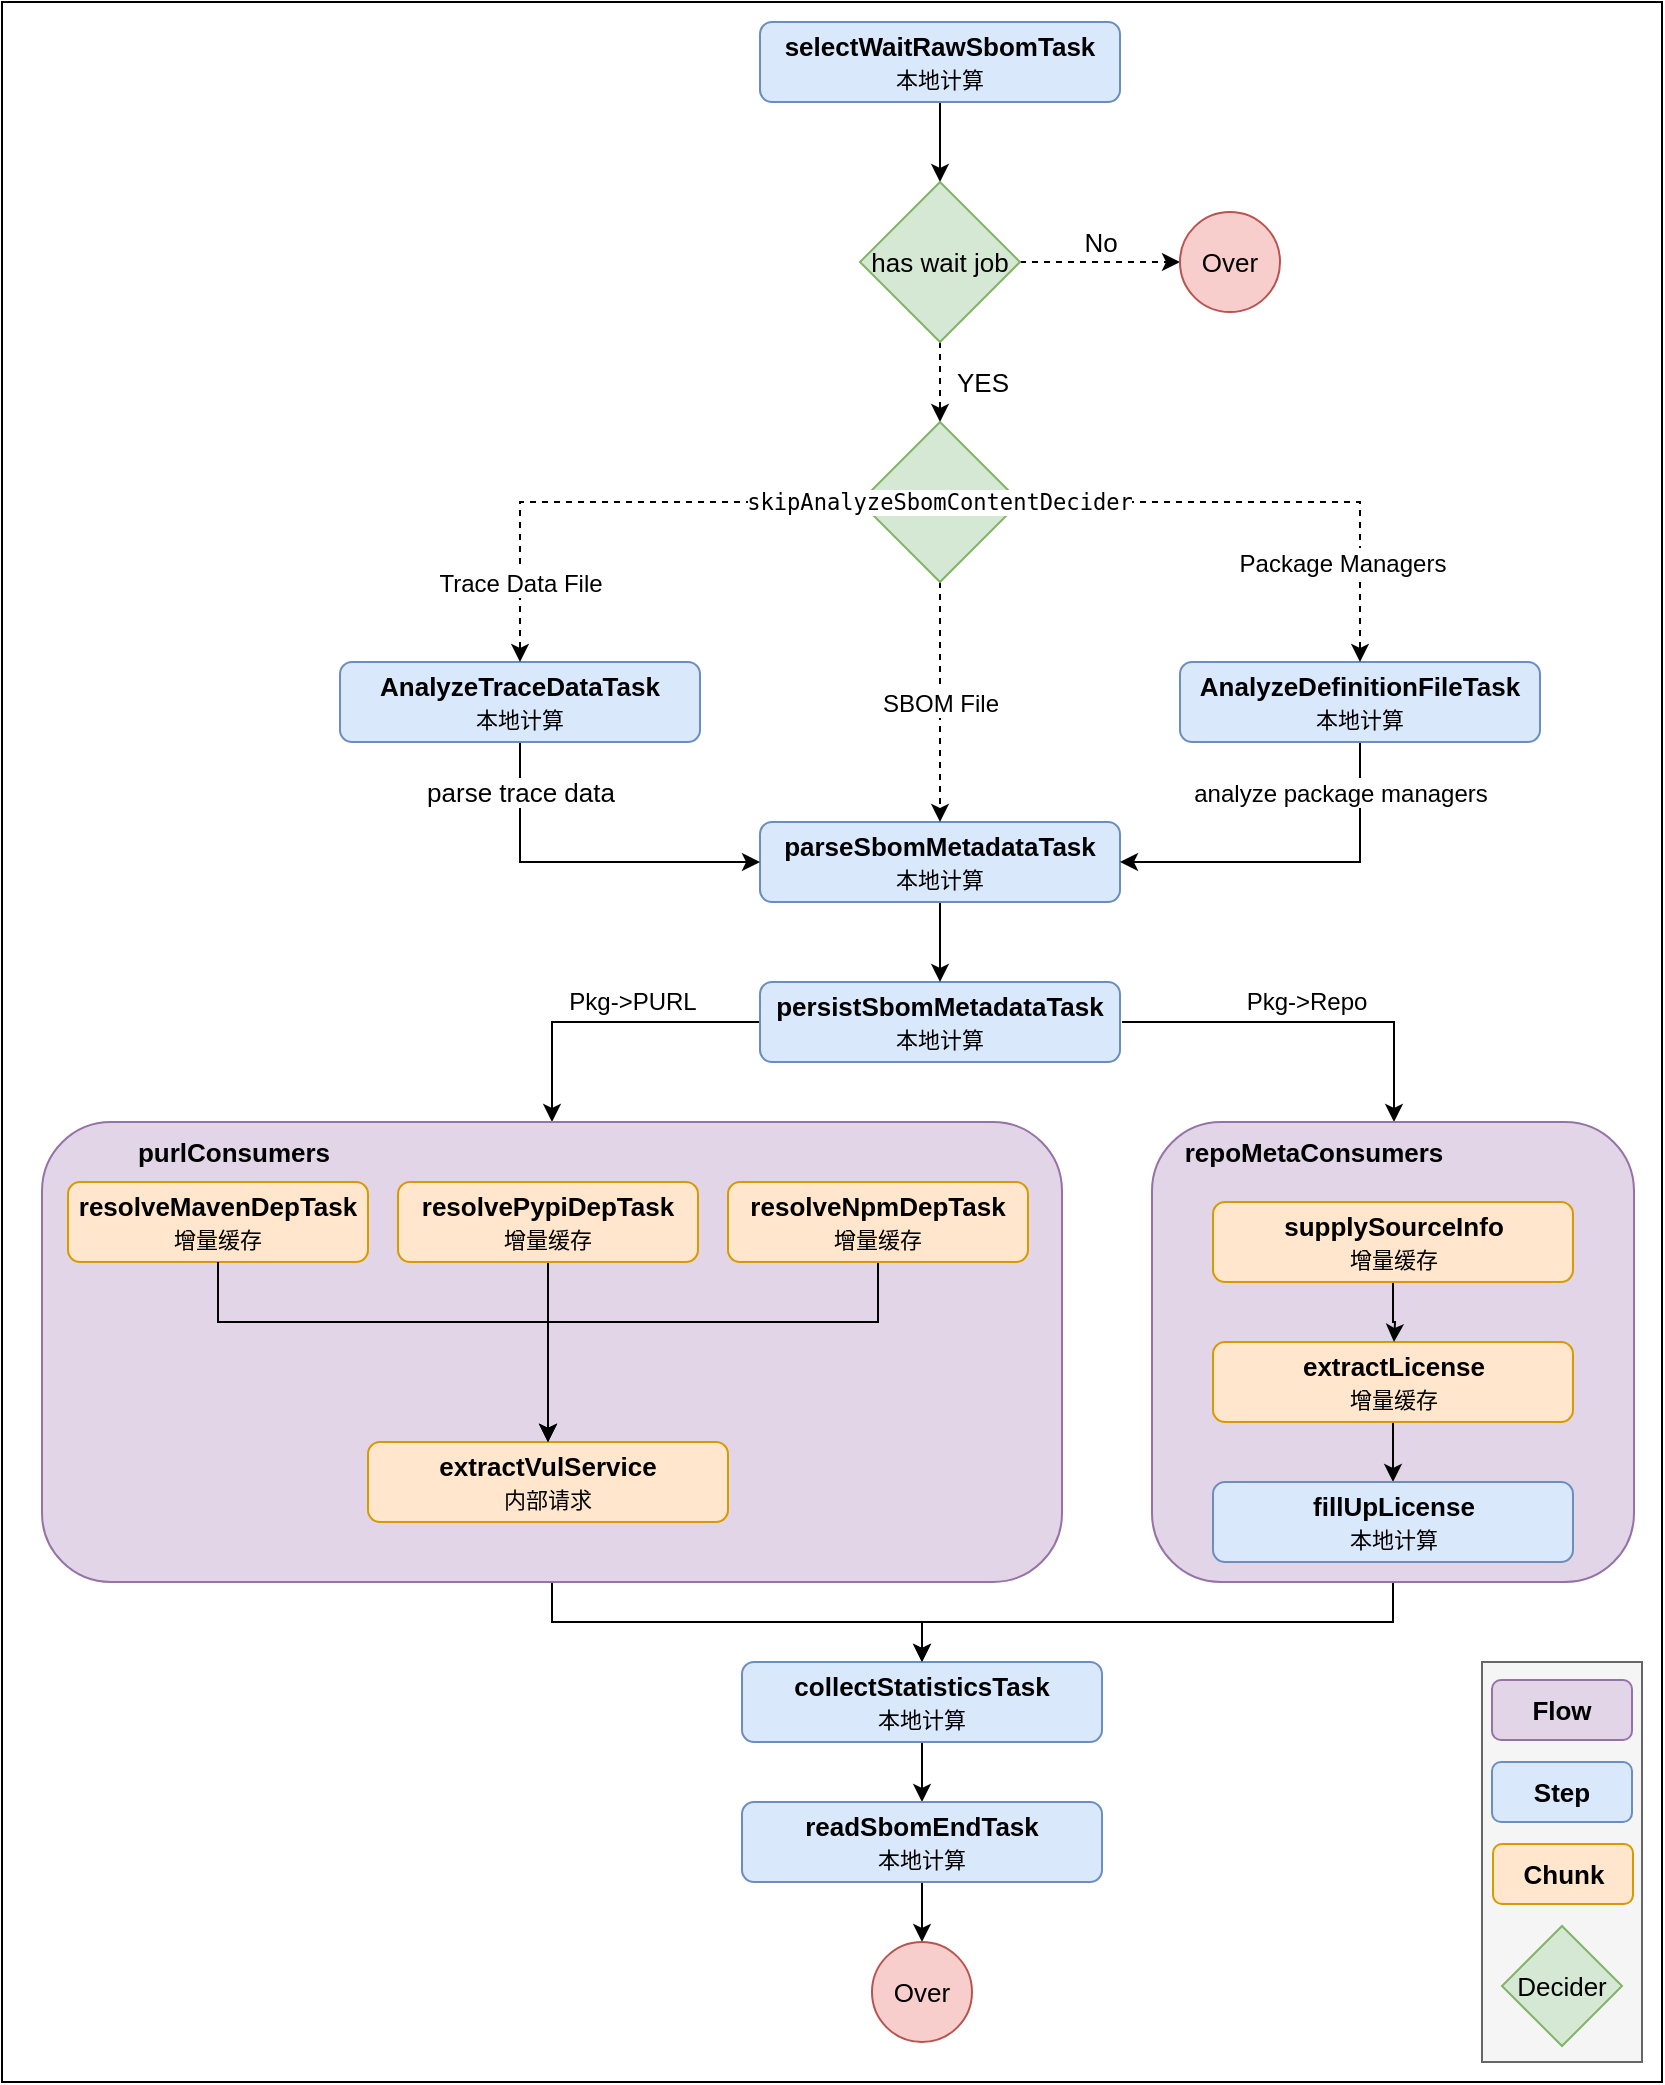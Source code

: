 <mxfile version="20.5.3" type="embed"><diagram id="M8MxXBrPchK3HFXcNhpn" name="Page-1"><mxGraphModel dx="1844" dy="505" grid="1" gridSize="10" guides="1" tooltips="1" connect="1" arrows="1" fold="1" page="1" pageScale="1" pageWidth="827" pageHeight="1169" math="0" shadow="0"><root><mxCell id="0"/><mxCell id="1" parent="0"/><mxCell id="147" value="" style="rounded=0;whiteSpace=wrap;html=1;" parent="1" vertex="1"><mxGeometry x="-750" width="830" height="1040" as="geometry"/></mxCell><mxCell id="90" style="edgeStyle=orthogonalEdgeStyle;rounded=0;orthogonalLoop=1;jettySize=auto;html=1;exitX=0.5;exitY=1;exitDx=0;exitDy=0;entryX=0.5;entryY=0;entryDx=0;entryDy=0;fontSize=13;" parent="1" source="91" target="94" edge="1"><mxGeometry relative="1" as="geometry"/></mxCell><mxCell id="91" value="selectWaitRawSbomTask&lt;br&gt;&lt;span style=&quot;font-size: 11px; font-weight: 400;&quot;&gt;本地计算&lt;/span&gt;" style="rounded=1;whiteSpace=wrap;html=1;fillColor=#dae8fc;strokeColor=#6c8ebf;fontSize=13;fontStyle=1" parent="1" vertex="1"><mxGeometry x="-371" y="10" width="180" height="40" as="geometry"/></mxCell><mxCell id="92" value="No" style="edgeStyle=orthogonalEdgeStyle;rounded=0;orthogonalLoop=1;jettySize=auto;html=1;exitX=1;exitY=0.5;exitDx=0;exitDy=0;entryX=0;entryY=0.5;entryDx=0;entryDy=0;fontSize=13;dashed=1;" parent="1" source="94" target="95" edge="1"><mxGeometry y="10" relative="1" as="geometry"><mxPoint as="offset"/></mxGeometry></mxCell><mxCell id="93" value="YES" style="edgeStyle=orthogonalEdgeStyle;rounded=0;orthogonalLoop=1;jettySize=auto;html=1;exitX=0.5;exitY=1;exitDx=0;exitDy=0;entryX=0.5;entryY=0;entryDx=0;entryDy=0;fontSize=13;dashed=1;" parent="1" source="94" target="114" edge="1"><mxGeometry y="21" relative="1" as="geometry"><mxPoint as="offset"/></mxGeometry></mxCell><mxCell id="94" value="has wait job" style="rhombus;whiteSpace=wrap;html=1;fillColor=#d5e8d4;strokeColor=#82b366;fontSize=13;" parent="1" vertex="1"><mxGeometry x="-321" y="90" width="80" height="80" as="geometry"/></mxCell><mxCell id="95" value="Over" style="ellipse;whiteSpace=wrap;html=1;aspect=fixed;fillColor=#f8cecc;strokeColor=#b85450;fontSize=13;" parent="1" vertex="1"><mxGeometry x="-161" y="105" width="50" height="50" as="geometry"/></mxCell><mxCell id="96" style="edgeStyle=orthogonalEdgeStyle;rounded=0;orthogonalLoop=1;jettySize=auto;html=1;entryX=0.5;entryY=0;entryDx=0;entryDy=0;fontSize=12;fontColor=#000000;" parent="1" target="129" edge="1"><mxGeometry relative="1" as="geometry"><mxPoint x="-190" y="510" as="sourcePoint"/><Array as="points"><mxPoint x="-54" y="510"/><mxPoint x="-54" y="560"/></Array></mxGeometry></mxCell><mxCell id="97" value="Pkg-&amp;gt;Repo" style="edgeLabel;html=1;align=center;verticalAlign=middle;resizable=0;points=[];fontSize=12;fontColor=#000000;" parent="96" vertex="1" connectable="0"><mxGeometry x="-0.016" y="-1" relative="1" as="geometry"><mxPoint y="-11" as="offset"/></mxGeometry></mxCell><mxCell id="98" style="edgeStyle=orthogonalEdgeStyle;rounded=0;orthogonalLoop=1;jettySize=auto;html=1;fontSize=12;fontColor=#000000;exitX=0;exitY=0.5;exitDx=0;exitDy=0;entryX=0.5;entryY=0;entryDx=0;entryDy=0;" parent="1" source="100" target="116" edge="1"><mxGeometry relative="1" as="geometry"><mxPoint x="-460" y="560" as="targetPoint"/><Array as="points"><mxPoint x="-475" y="510"/></Array></mxGeometry></mxCell><mxCell id="99" value="Pkg-&amp;gt;PURL" style="edgeLabel;html=1;align=center;verticalAlign=middle;resizable=0;points=[];fontSize=12;fontColor=#000000;" parent="98" vertex="1" connectable="0"><mxGeometry x="-0.166" y="-2" relative="1" as="geometry"><mxPoint y="-8" as="offset"/></mxGeometry></mxCell><mxCell id="100" value="persistSbomMetadataTask&lt;br&gt;&lt;span style=&quot;font-size: 11px; font-weight: 400;&quot;&gt;本地计算&lt;/span&gt;" style="rounded=1;whiteSpace=wrap;html=1;fillColor=#dae8fc;strokeColor=#6c8ebf;fontSize=13;fontStyle=1" parent="1" vertex="1"><mxGeometry x="-371" y="490" width="180" height="40" as="geometry"/></mxCell><mxCell id="101" style="edgeStyle=orthogonalEdgeStyle;rounded=0;orthogonalLoop=1;jettySize=auto;html=1;exitX=0.5;exitY=1;exitDx=0;exitDy=0;fontSize=13;fontColor=#000000;" parent="1" source="102" target="100" edge="1"><mxGeometry relative="1" as="geometry"/></mxCell><mxCell id="102" value="parseSbomMetadataTask&lt;br&gt;&lt;span style=&quot;font-size: 11px; font-weight: 400;&quot;&gt;本地计算&lt;/span&gt;" style="rounded=1;whiteSpace=wrap;html=1;fillColor=#dae8fc;strokeColor=#6c8ebf;fontSize=13;fontStyle=1" parent="1" vertex="1"><mxGeometry x="-371" y="410" width="180" height="40" as="geometry"/></mxCell><mxCell id="103" style="edgeStyle=orthogonalEdgeStyle;rounded=0;orthogonalLoop=1;jettySize=auto;html=1;exitX=0.5;exitY=1;exitDx=0;exitDy=0;entryX=0;entryY=0.5;entryDx=0;entryDy=0;fontSize=13;fontColor=#000000;" parent="1" source="105" target="102" edge="1"><mxGeometry relative="1" as="geometry"/></mxCell><mxCell id="104" value="parse trace data" style="edgeLabel;html=1;align=center;verticalAlign=middle;resizable=0;points=[];fontSize=13;fontColor=#000000;" parent="103" vertex="1" connectable="0"><mxGeometry x="-0.367" relative="1" as="geometry"><mxPoint y="-32" as="offset"/></mxGeometry></mxCell><mxCell id="105" value="AnalyzeTraceDataTask&lt;br&gt;&lt;span style=&quot;font-size: 11px; font-weight: 400;&quot;&gt;本地计算&lt;/span&gt;" style="rounded=1;whiteSpace=wrap;html=1;fillColor=#dae8fc;strokeColor=#6c8ebf;fontSize=13;fontStyle=1" parent="1" vertex="1"><mxGeometry x="-581" y="330" width="180" height="40" as="geometry"/></mxCell><mxCell id="106" style="edgeStyle=orthogonalEdgeStyle;rounded=0;orthogonalLoop=1;jettySize=auto;html=1;entryX=1;entryY=0.5;entryDx=0;entryDy=0;fontSize=13;fontColor=#000000;exitX=0.5;exitY=1;exitDx=0;exitDy=0;" parent="1" source="108" target="102" edge="1"><mxGeometry relative="1" as="geometry"/></mxCell><mxCell id="107" value="&lt;font style=&quot;font-size: 12px&quot;&gt;analyze package managers&lt;/font&gt;" style="edgeLabel;html=1;align=center;verticalAlign=middle;resizable=0;points=[];fontSize=13;fontColor=#000000;" parent="106" vertex="1" connectable="0"><mxGeometry x="-0.044" y="1" relative="1" as="geometry"><mxPoint x="16" y="-36" as="offset"/></mxGeometry></mxCell><mxCell id="108" value="AnalyzeDefinitionFileTask&lt;br&gt;&lt;span style=&quot;font-size: 11px; font-weight: 400;&quot;&gt;本地计算&lt;/span&gt;" style="rounded=1;whiteSpace=wrap;html=1;fillColor=#dae8fc;strokeColor=#6c8ebf;fontSize=13;fontStyle=1" parent="1" vertex="1"><mxGeometry x="-161" y="330" width="180" height="40" as="geometry"/></mxCell><mxCell id="109" value="&lt;font style=&quot;font-size: 12px&quot;&gt;SBOM File&lt;/font&gt;" style="edgeStyle=orthogonalEdgeStyle;rounded=0;orthogonalLoop=1;jettySize=auto;html=1;exitX=0.5;exitY=1;exitDx=0;exitDy=0;entryX=0.5;entryY=0;entryDx=0;entryDy=0;fontSize=13;fontColor=#000000;dashed=1;" parent="1" source="114" target="102" edge="1"><mxGeometry relative="1" as="geometry"><mxPoint x="-281" y="310" as="sourcePoint"/></mxGeometry></mxCell><mxCell id="110" style="edgeStyle=orthogonalEdgeStyle;rounded=0;orthogonalLoop=1;jettySize=auto;html=1;fontSize=13;fontColor=#000000;dashed=1;" parent="1" source="114" target="105" edge="1"><mxGeometry relative="1" as="geometry"/></mxCell><mxCell id="111" value="&lt;font style=&quot;font-size: 12px&quot;&gt;Trace Data File&lt;/font&gt;" style="edgeLabel;html=1;align=center;verticalAlign=middle;resizable=0;points=[];fontSize=13;fontColor=#000000;" parent="110" vertex="1" connectable="0"><mxGeometry x="-0.009" relative="1" as="geometry"><mxPoint x="-46" y="40" as="offset"/></mxGeometry></mxCell><mxCell id="112" style="edgeStyle=orthogonalEdgeStyle;rounded=0;orthogonalLoop=1;jettySize=auto;html=1;exitX=1;exitY=0.5;exitDx=0;exitDy=0;entryX=0.5;entryY=0;entryDx=0;entryDy=0;fontSize=13;fontColor=#000000;dashed=1;" parent="1" source="114" target="108" edge="1"><mxGeometry relative="1" as="geometry"/></mxCell><mxCell id="113" value="&lt;font style=&quot;font-size: 12px&quot;&gt;Package Managers&lt;/font&gt;" style="edgeLabel;html=1;align=center;verticalAlign=middle;resizable=0;points=[];fontSize=13;fontColor=#000000;" parent="112" vertex="1" connectable="0"><mxGeometry x="0.339" y="3" relative="1" as="geometry"><mxPoint x="-7" y="33" as="offset"/></mxGeometry></mxCell><mxCell id="114" value="&lt;pre style=&quot;background-color: rgb(255 , 255 , 255) ; font-family: &amp;#34;jetbrains mono&amp;#34; , monospace ; font-size: 8.3pt&quot;&gt;&lt;pre style=&quot;font-family: &amp;#34;jetbrains mono&amp;#34; , monospace ; font-size: 8.3pt&quot;&gt;skipAnalyzeSbomContentDecider&lt;/pre&gt;&lt;/pre&gt;" style="rhombus;whiteSpace=wrap;html=1;fillColor=#d5e8d4;strokeColor=#82b366;fontSize=13;" parent="1" vertex="1"><mxGeometry x="-321" y="210" width="80" height="80" as="geometry"/></mxCell><mxCell id="115" style="edgeStyle=orthogonalEdgeStyle;rounded=0;orthogonalLoop=1;jettySize=auto;html=1;entryX=0.5;entryY=0;entryDx=0;entryDy=0;fontSize=12;fontColor=#000000;" parent="1" source="116" target="124" edge="1"><mxGeometry relative="1" as="geometry"><mxPoint x="-314" y="830" as="targetPoint"/></mxGeometry></mxCell><mxCell id="116" value="" style="rounded=1;whiteSpace=wrap;html=1;fontSize=12;fillColor=#e1d5e7;strokeColor=#9673a6;" parent="1" vertex="1"><mxGeometry x="-730" y="560" width="510" height="230" as="geometry"/></mxCell><mxCell id="117" value="&lt;b&gt;purlConsumers&lt;/b&gt;" style="text;html=1;strokeColor=none;fillColor=none;align=center;verticalAlign=middle;whiteSpace=wrap;rounded=0;fontSize=13;fontColor=#000000;" parent="1" vertex="1"><mxGeometry x="-704" y="565" width="140" height="20" as="geometry"/></mxCell><mxCell id="118" value="&lt;b&gt;resolveMavenDepTask&lt;br&gt;&lt;/b&gt;&lt;span style=&quot;font-size: 11px; font-weight: 400;&quot;&gt;增量缓存&lt;/span&gt;&lt;b&gt;&lt;br&gt;&lt;/b&gt;" style="rounded=1;whiteSpace=wrap;html=1;fillColor=#ffe6cc;strokeColor=#d79b00;fontSize=13;fontStyle=1" parent="1" vertex="1"><mxGeometry x="-717" y="590" width="150" height="40" as="geometry"/></mxCell><mxCell id="119" value="extractVulService&lt;br&gt;&lt;font style=&quot;font-size: 11px; font-weight: normal;&quot;&gt;内部请求&lt;/font&gt;" style="rounded=1;whiteSpace=wrap;html=1;fillColor=#ffe6cc;strokeColor=#d79b00;fontSize=13;fontStyle=1" parent="1" vertex="1"><mxGeometry x="-567" y="720" width="180" height="40" as="geometry"/></mxCell><mxCell id="122" style="edgeStyle=orthogonalEdgeStyle;rounded=0;orthogonalLoop=1;jettySize=auto;html=1;fontSize=12;fontColor=#000000;entryX=0.5;entryY=0;entryDx=0;entryDy=0;exitX=0.5;exitY=1;exitDx=0;exitDy=0;" parent="1" source="118" target="119" edge="1"><mxGeometry relative="1" as="geometry"><mxPoint x="86" y="610" as="targetPoint"/><mxPoint x="-484" y="641" as="sourcePoint"/><Array as="points"><mxPoint x="-484" y="660"/><mxPoint x="-594" y="660"/></Array></mxGeometry></mxCell><mxCell id="123" style="edgeStyle=orthogonalEdgeStyle;rounded=0;orthogonalLoop=1;jettySize=auto;html=1;exitX=0.5;exitY=1;exitDx=0;exitDy=0;entryX=0.5;entryY=0;entryDx=0;entryDy=0;fontSize=12;fontColor=#000000;" parent="1" source="124" target="126" edge="1"><mxGeometry relative="1" as="geometry"/></mxCell><mxCell id="124" value="collectStatisticsTask&lt;br&gt;&lt;span style=&quot;font-size: 11px; font-weight: 400;&quot;&gt;本地计算&lt;/span&gt;" style="rounded=1;whiteSpace=wrap;html=1;fillColor=#dae8fc;strokeColor=#6c8ebf;fontSize=13;fontStyle=1" parent="1" vertex="1"><mxGeometry x="-380" y="830" width="180" height="40" as="geometry"/></mxCell><mxCell id="125" style="edgeStyle=orthogonalEdgeStyle;rounded=0;orthogonalLoop=1;jettySize=auto;html=1;exitX=0.5;exitY=1;exitDx=0;exitDy=0;entryX=0.5;entryY=0;entryDx=0;entryDy=0;fontSize=12;fontColor=#000000;" parent="1" source="126" target="127" edge="1"><mxGeometry relative="1" as="geometry"/></mxCell><mxCell id="126" value="readSbomEndTask&lt;br&gt;&lt;span style=&quot;font-size: 11px; font-weight: 400;&quot;&gt;本地计算&lt;/span&gt;" style="rounded=1;whiteSpace=wrap;html=1;fillColor=#dae8fc;strokeColor=#6c8ebf;fontSize=13;fontStyle=1" parent="1" vertex="1"><mxGeometry x="-380" y="900" width="180" height="40" as="geometry"/></mxCell><mxCell id="127" value="Over" style="ellipse;whiteSpace=wrap;html=1;aspect=fixed;fillColor=#f8cecc;strokeColor=#b85450;fontSize=13;" parent="1" vertex="1"><mxGeometry x="-315" y="970" width="50" height="50" as="geometry"/></mxCell><mxCell id="128" style="edgeStyle=orthogonalEdgeStyle;rounded=0;orthogonalLoop=1;jettySize=auto;html=1;fontSize=12;fontColor=#000000;exitX=0.5;exitY=1;exitDx=0;exitDy=0;" parent="1" source="129" target="124" edge="1"><mxGeometry relative="1" as="geometry"><mxPoint x="-314" y="830" as="targetPoint"/></mxGeometry></mxCell><mxCell id="129" value="" style="rounded=1;whiteSpace=wrap;html=1;fontSize=12;fillColor=#e1d5e7;strokeColor=#9673a6;" parent="1" vertex="1"><mxGeometry x="-175" y="560" width="241" height="230" as="geometry"/></mxCell><mxCell id="131" value="" style="edgeStyle=orthogonalEdgeStyle;rounded=0;orthogonalLoop=1;jettySize=auto;html=1;fontSize=12;fontColor=#000000;" parent="1" source="132" target="135" edge="1"><mxGeometry relative="1" as="geometry"/></mxCell><mxCell id="132" value="extractLicense&lt;br&gt;&lt;span style=&quot;font-size: 11px; font-weight: 400;&quot;&gt;增量缓存&lt;/span&gt;" style="rounded=1;whiteSpace=wrap;html=1;fillColor=#ffe6cc;strokeColor=#d79b00;fontSize=13;fontStyle=1" parent="1" vertex="1"><mxGeometry x="-144.5" y="670" width="180" height="40" as="geometry"/></mxCell><mxCell id="133" value="" style="edgeStyle=orthogonalEdgeStyle;rounded=0;orthogonalLoop=1;jettySize=auto;html=1;fontSize=12;fontColor=#000000;" parent="1" source="134" edge="1"><mxGeometry relative="1" as="geometry"><mxPoint x="-54" y="670" as="targetPoint"/></mxGeometry></mxCell><mxCell id="134" value="supplySourceInfo&lt;br&gt;&lt;span style=&quot;font-weight: normal;&quot;&gt;&lt;font style=&quot;font-size: 11px;&quot;&gt;增量缓存&lt;/font&gt;&lt;/span&gt;" style="rounded=1;whiteSpace=wrap;html=1;fillColor=#ffe6cc;strokeColor=#d79b00;fontSize=13;fontStyle=1" parent="1" vertex="1"><mxGeometry x="-144.5" y="600" width="180" height="40" as="geometry"/></mxCell><mxCell id="135" value="fillUpLicense&lt;br&gt;&lt;span style=&quot;font-weight: normal;&quot;&gt;&lt;font style=&quot;font-size: 11px;&quot;&gt;本地计算&lt;/font&gt;&lt;/span&gt;" style="rounded=1;whiteSpace=wrap;html=1;fillColor=#dae8fc;strokeColor=#6c8ebf;fontSize=13;fontStyle=1" parent="1" vertex="1"><mxGeometry x="-144.5" y="740" width="180" height="40" as="geometry"/></mxCell><mxCell id="130" value="&lt;b&gt;repoMetaConsumers&lt;/b&gt;" style="text;html=1;strokeColor=none;fillColor=none;align=center;verticalAlign=middle;whiteSpace=wrap;rounded=0;fontSize=13;fontColor=#000000;" parent="1" vertex="1"><mxGeometry x="-164" y="565" width="140" height="20" as="geometry"/></mxCell><mxCell id="146" value="" style="group;movable=1;resizable=1;rotatable=1;deletable=1;editable=1;connectable=1;" parent="1" vertex="1" connectable="0"><mxGeometry x="-10" y="830" width="80" height="200" as="geometry"/></mxCell><mxCell id="140" value="" style="rounded=0;whiteSpace=wrap;html=1;fontSize=11;fillColor=#f5f5f5;fontColor=#333333;strokeColor=#666666;movable=1;resizable=1;rotatable=1;deletable=1;editable=1;connectable=1;" parent="146" vertex="1"><mxGeometry width="80" height="200" as="geometry"/></mxCell><mxCell id="136" value="Decider" style="rhombus;whiteSpace=wrap;html=1;fillColor=#d5e8d4;strokeColor=#82b366;fontSize=13;movable=1;resizable=1;rotatable=1;deletable=1;editable=1;connectable=1;" parent="146" vertex="1"><mxGeometry x="10" y="132" width="60" height="60" as="geometry"/></mxCell><mxCell id="137" value="Step" style="rounded=1;whiteSpace=wrap;html=1;fillColor=#dae8fc;strokeColor=#6c8ebf;fontSize=13;fontStyle=1;movable=1;resizable=1;rotatable=1;deletable=1;editable=1;connectable=1;" parent="146" vertex="1"><mxGeometry x="5" y="50" width="70" height="30" as="geometry"/></mxCell><mxCell id="138" value="Chunk" style="rounded=1;whiteSpace=wrap;html=1;fillColor=#ffe6cc;strokeColor=#d79b00;fontSize=13;fontStyle=1;movable=1;resizable=1;rotatable=1;deletable=1;editable=1;connectable=1;" parent="146" vertex="1"><mxGeometry x="5.5" y="91" width="70" height="30" as="geometry"/></mxCell><mxCell id="139" value="Flow" style="rounded=1;whiteSpace=wrap;html=1;fillColor=#e1d5e7;strokeColor=#9673a6;fontSize=13;fontStyle=1;movable=1;resizable=1;rotatable=1;deletable=1;editable=1;connectable=1;" parent="146" vertex="1"><mxGeometry x="5" y="9" width="70" height="30" as="geometry"/></mxCell><mxCell id="152" style="edgeStyle=orthogonalEdgeStyle;rounded=0;orthogonalLoop=1;jettySize=auto;html=1;exitX=0.5;exitY=1;exitDx=0;exitDy=0;entryX=0.5;entryY=0;entryDx=0;entryDy=0;" edge="1" parent="1" source="148" target="119"><mxGeometry relative="1" as="geometry"/></mxCell><mxCell id="148" value="&lt;b&gt;resolvePypiDepTask&lt;br&gt;&lt;/b&gt;&lt;span style=&quot;font-size: 11px; font-weight: 400;&quot;&gt;增量缓存&lt;/span&gt;&lt;b&gt;&lt;br&gt;&lt;/b&gt;" style="rounded=1;whiteSpace=wrap;html=1;fillColor=#ffe6cc;strokeColor=#d79b00;fontSize=13;fontStyle=1" vertex="1" parent="1"><mxGeometry x="-552" y="590" width="150" height="40" as="geometry"/></mxCell><mxCell id="153" style="edgeStyle=orthogonalEdgeStyle;rounded=0;orthogonalLoop=1;jettySize=auto;html=1;exitX=0.5;exitY=1;exitDx=0;exitDy=0;entryX=0.5;entryY=0;entryDx=0;entryDy=0;" edge="1" parent="1" source="149" target="119"><mxGeometry relative="1" as="geometry"><Array as="points"><mxPoint x="-312" y="660"/><mxPoint x="-477" y="660"/></Array></mxGeometry></mxCell><mxCell id="149" value="&lt;b&gt;resolveNpmDepTask&lt;br&gt;&lt;/b&gt;&lt;span style=&quot;font-size: 11px; font-weight: 400;&quot;&gt;增量缓存&lt;/span&gt;&lt;b&gt;&lt;br&gt;&lt;/b&gt;" style="rounded=1;whiteSpace=wrap;html=1;fillColor=#ffe6cc;strokeColor=#d79b00;fontSize=13;fontStyle=1" vertex="1" parent="1"><mxGeometry x="-387" y="590" width="150" height="40" as="geometry"/></mxCell></root></mxGraphModel></diagram></mxfile>